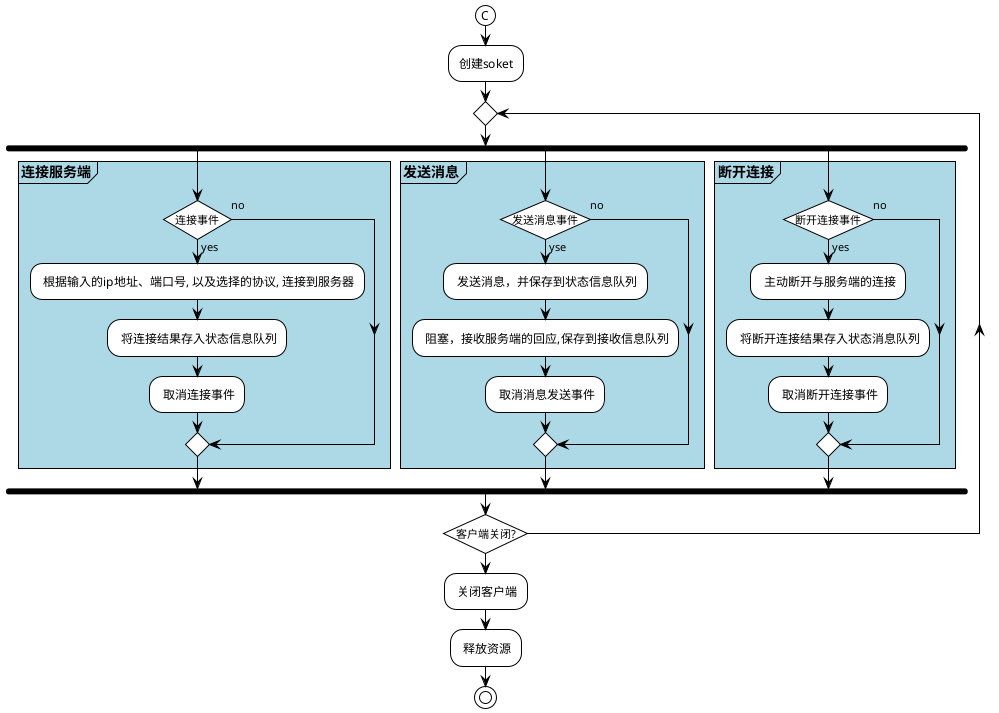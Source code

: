 @startuml
!theme plain
skinparam conditionStyle InsideDiamond
|客户端|
/' start '/
(C)
:创建soket;
repeat
fork
    partition <b>连接服务端 #lightblue
        if (连接事件) then (yes)
            : 根据输入的ip地址、端口号, 以及选择的协议, 连接到服务器;
            : 将连接结果存入状态信息队列;
            : 取消连接事件;
        else (no)
        endif
    }
fork again
    partition <b>发送消息 #lightblue
        if (发送消息事件) then (yse)
            : 发送消息，并保存到状态信息队列;
            : 阻塞，接收服务端的回应,保存到接收信息队列;
            : 取消消息发送事件;
        else (no)
        endif
    }
fork again
    partition <b>断开连接 #lightblue
        if  (断开连接事件) then (yes)
            : 主动断开与服务端的连接;
            : 将断开连接结果存入状态消息队列;
            : 取消断开连接事件;
        else (no)
        endif
    }
end fork
repeat while (客户端关闭?)
: 关闭客户端;
: 释放资源;
stop
@enduml

